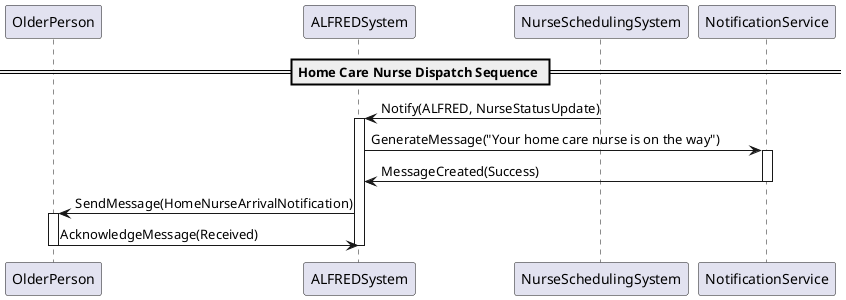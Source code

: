 @startuml
participant OlderPerson as OP
participant ALFREDSystem as ALFRED
participant NurseSchedulingSystem as NS
participant NotificationService as NSvc

== Home Care Nurse Dispatch Sequence ==

NS -> ALFRED: Notify(ALFRED, NurseStatusUpdate)
activate ALFRED

ALFRED -> NSvc: GenerateMessage("Your home care nurse is on the way")
activate NSvc

NSvc -> ALFRED: MessageCreated(Success)
deactivate NSvc

ALFRED -> OP: SendMessage(HomeNurseArrivalNotification)
activate OP
OP -> ALFRED: AcknowledgeMessage(Received)
deactivate OP

deactivate ALFRED
@enduml
